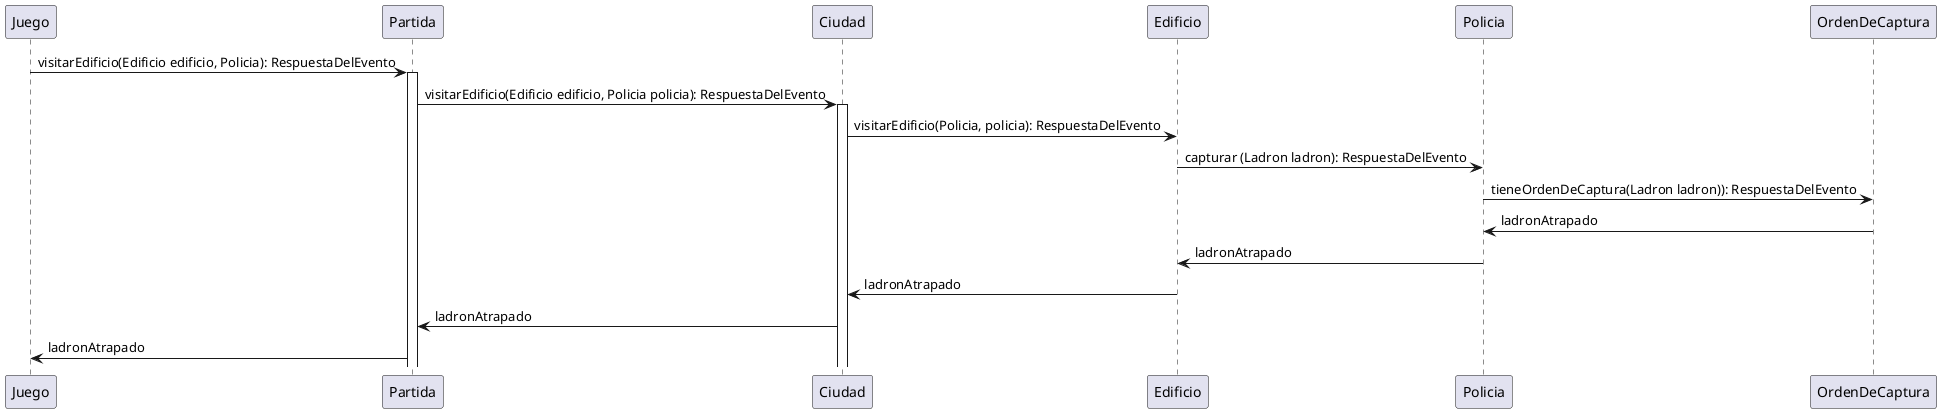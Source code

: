 @startuml
Juego -> Partida++: visitarEdificio(Edificio edificio, Policia): RespuestaDelEvento
Partida -> Ciudad++ : visitarEdificio(Edificio edificio, Policia policia): RespuestaDelEvento
Ciudad -> Edificio : visitarEdificio(Policia, policia): RespuestaDelEvento
Edificio -> Policia: capturar (Ladron ladron): RespuestaDelEvento
Policia -> OrdenDeCaptura: tieneOrdenDeCaptura(Ladron ladron)): RespuestaDelEvento
OrdenDeCaptura -> Policia: ladronAtrapado
Policia -> Edificio : ladronAtrapado
Edificio -> Ciudad : ladronAtrapado
Ciudad -> Partida : ladronAtrapado
Partida -> Juego : ladronAtrapado

@enduml